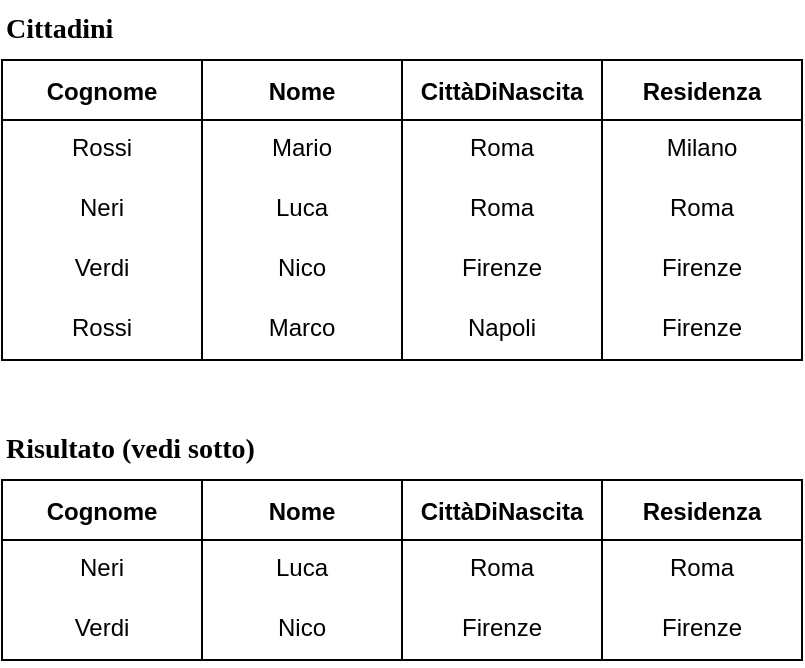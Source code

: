 <mxfile version="20.3.0" type="device"><diagram id="Gh4BnyOryf7dQKJKoOMl" name="Pagina-1"><mxGraphModel dx="981" dy="597" grid="1" gridSize="10" guides="1" tooltips="1" connect="1" arrows="1" fold="1" page="1" pageScale="1" pageWidth="1169" pageHeight="827" math="0" shadow="0"><root><mxCell id="0"/><mxCell id="1" parent="0"/><mxCell id="qO4rwevZXmY1EZX5DE78-31" value="Cognome" style="swimlane;startSize=30;" vertex="1" parent="1"><mxGeometry x="670" y="410" width="100" height="150" as="geometry"/></mxCell><mxCell id="qO4rwevZXmY1EZX5DE78-32" value="Rossi" style="text;strokeColor=none;fillColor=none;spacingLeft=4;spacingRight=4;overflow=hidden;rotatable=0;points=[[0,0.5],[1,0.5]];portConstraint=eastwest;fontSize=12;align=center;" vertex="1" parent="qO4rwevZXmY1EZX5DE78-31"><mxGeometry y="30" width="100" height="30" as="geometry"/></mxCell><mxCell id="qO4rwevZXmY1EZX5DE78-33" value="Neri" style="text;strokeColor=none;fillColor=none;spacingLeft=4;spacingRight=4;overflow=hidden;rotatable=0;points=[[0,0.5],[1,0.5]];portConstraint=eastwest;fontSize=12;align=center;" vertex="1" parent="qO4rwevZXmY1EZX5DE78-31"><mxGeometry y="60" width="100" height="30" as="geometry"/></mxCell><mxCell id="qO4rwevZXmY1EZX5DE78-34" value="Verdi" style="text;strokeColor=none;fillColor=none;spacingLeft=4;spacingRight=4;overflow=hidden;rotatable=0;points=[[0,0.5],[1,0.5]];portConstraint=eastwest;fontSize=12;align=center;" vertex="1" parent="qO4rwevZXmY1EZX5DE78-31"><mxGeometry y="90" width="100" height="30" as="geometry"/></mxCell><mxCell id="qO4rwevZXmY1EZX5DE78-35" value="Nome" style="swimlane;startSize=30;" vertex="1" parent="1"><mxGeometry x="770" y="410" width="100" height="150" as="geometry"/></mxCell><mxCell id="qO4rwevZXmY1EZX5DE78-36" value="Mario" style="text;strokeColor=none;fillColor=none;spacingLeft=4;spacingRight=4;overflow=hidden;rotatable=0;points=[[0,0.5],[1,0.5]];portConstraint=eastwest;fontSize=12;align=center;" vertex="1" parent="qO4rwevZXmY1EZX5DE78-35"><mxGeometry y="30" width="100" height="30" as="geometry"/></mxCell><mxCell id="qO4rwevZXmY1EZX5DE78-37" value="Luca" style="text;strokeColor=none;fillColor=none;spacingLeft=4;spacingRight=4;overflow=hidden;rotatable=0;points=[[0,0.5],[1,0.5]];portConstraint=eastwest;fontSize=12;align=center;" vertex="1" parent="qO4rwevZXmY1EZX5DE78-35"><mxGeometry y="60" width="100" height="30" as="geometry"/></mxCell><mxCell id="qO4rwevZXmY1EZX5DE78-38" value="Nico" style="text;strokeColor=none;fillColor=none;spacingLeft=4;spacingRight=4;overflow=hidden;rotatable=0;points=[[0,0.5],[1,0.5]];portConstraint=eastwest;fontSize=12;align=center;" vertex="1" parent="qO4rwevZXmY1EZX5DE78-35"><mxGeometry y="90" width="100" height="30" as="geometry"/></mxCell><mxCell id="qO4rwevZXmY1EZX5DE78-39" value="Marco" style="text;strokeColor=none;fillColor=none;spacingLeft=4;spacingRight=4;overflow=hidden;rotatable=0;points=[[0,0.5],[1,0.5]];portConstraint=eastwest;fontSize=12;align=center;" vertex="1" parent="qO4rwevZXmY1EZX5DE78-35"><mxGeometry y="120" width="100" height="30" as="geometry"/></mxCell><mxCell id="qO4rwevZXmY1EZX5DE78-40" value="CittàDiNascita" style="swimlane;startSize=30;" vertex="1" parent="1"><mxGeometry x="870" y="410" width="100" height="150" as="geometry"/></mxCell><mxCell id="qO4rwevZXmY1EZX5DE78-41" value="Roma" style="text;strokeColor=none;fillColor=none;spacingLeft=4;spacingRight=4;overflow=hidden;rotatable=0;points=[[0,0.5],[1,0.5]];portConstraint=eastwest;fontSize=12;align=center;" vertex="1" parent="qO4rwevZXmY1EZX5DE78-40"><mxGeometry y="30" width="100" height="30" as="geometry"/></mxCell><mxCell id="qO4rwevZXmY1EZX5DE78-42" value="Roma" style="text;strokeColor=none;fillColor=none;spacingLeft=4;spacingRight=4;overflow=hidden;rotatable=0;points=[[0,0.5],[1,0.5]];portConstraint=eastwest;fontSize=12;align=center;" vertex="1" parent="qO4rwevZXmY1EZX5DE78-40"><mxGeometry y="60" width="100" height="30" as="geometry"/></mxCell><mxCell id="qO4rwevZXmY1EZX5DE78-43" value="Firenze" style="text;strokeColor=none;fillColor=none;spacingLeft=4;spacingRight=4;overflow=hidden;rotatable=0;points=[[0,0.5],[1,0.5]];portConstraint=eastwest;fontSize=12;align=center;" vertex="1" parent="qO4rwevZXmY1EZX5DE78-40"><mxGeometry y="90" width="100" height="30" as="geometry"/></mxCell><mxCell id="qO4rwevZXmY1EZX5DE78-44" value="Napoli" style="text;strokeColor=none;fillColor=none;spacingLeft=4;spacingRight=4;overflow=hidden;rotatable=0;points=[[0,0.5],[1,0.5]];portConstraint=eastwest;fontSize=12;align=center;" vertex="1" parent="qO4rwevZXmY1EZX5DE78-40"><mxGeometry y="120" width="100" height="30" as="geometry"/></mxCell><mxCell id="qO4rwevZXmY1EZX5DE78-45" value="Cittadini" style="text;html=1;align=left;verticalAlign=middle;resizable=0;points=[];autosize=1;strokeColor=none;fillColor=none;fontStyle=1;fontFamily=Times New Roman;fontSize=14;" vertex="1" parent="1"><mxGeometry x="670" y="380" width="80" height="30" as="geometry"/></mxCell><mxCell id="qO4rwevZXmY1EZX5DE78-46" value="Cognome" style="swimlane;startSize=30;" vertex="1" parent="1"><mxGeometry x="670" y="620" width="100" height="90" as="geometry"/></mxCell><mxCell id="qO4rwevZXmY1EZX5DE78-47" value="Neri" style="text;strokeColor=none;fillColor=none;spacingLeft=4;spacingRight=4;overflow=hidden;rotatable=0;points=[[0,0.5],[1,0.5]];portConstraint=eastwest;fontSize=12;align=center;" vertex="1" parent="qO4rwevZXmY1EZX5DE78-46"><mxGeometry y="30" width="100" height="30" as="geometry"/></mxCell><mxCell id="qO4rwevZXmY1EZX5DE78-61" value="Verdi" style="text;strokeColor=none;fillColor=none;spacingLeft=4;spacingRight=4;overflow=hidden;rotatable=0;points=[[0,0.5],[1,0.5]];portConstraint=eastwest;fontSize=12;align=center;" vertex="1" parent="qO4rwevZXmY1EZX5DE78-46"><mxGeometry y="60" width="100" height="30" as="geometry"/></mxCell><mxCell id="qO4rwevZXmY1EZX5DE78-48" value="Nome" style="swimlane;startSize=30;" vertex="1" parent="1"><mxGeometry x="770" y="620" width="100" height="90" as="geometry"/></mxCell><mxCell id="qO4rwevZXmY1EZX5DE78-49" value="Luca" style="text;strokeColor=none;fillColor=none;spacingLeft=4;spacingRight=4;overflow=hidden;rotatable=0;points=[[0,0.5],[1,0.5]];portConstraint=eastwest;fontSize=12;align=center;" vertex="1" parent="qO4rwevZXmY1EZX5DE78-48"><mxGeometry y="30" width="100" height="30" as="geometry"/></mxCell><mxCell id="qO4rwevZXmY1EZX5DE78-62" value="Nico" style="text;strokeColor=none;fillColor=none;spacingLeft=4;spacingRight=4;overflow=hidden;rotatable=0;points=[[0,0.5],[1,0.5]];portConstraint=eastwest;fontSize=12;align=center;" vertex="1" parent="qO4rwevZXmY1EZX5DE78-48"><mxGeometry y="60" width="100" height="30" as="geometry"/></mxCell><mxCell id="qO4rwevZXmY1EZX5DE78-50" value="CittàDiNascita" style="swimlane;startSize=30;" vertex="1" parent="1"><mxGeometry x="870" y="620" width="100" height="90" as="geometry"/></mxCell><mxCell id="qO4rwevZXmY1EZX5DE78-51" value="Roma" style="text;strokeColor=none;fillColor=none;spacingLeft=4;spacingRight=4;overflow=hidden;rotatable=0;points=[[0,0.5],[1,0.5]];portConstraint=eastwest;fontSize=12;align=center;" vertex="1" parent="qO4rwevZXmY1EZX5DE78-50"><mxGeometry y="30" width="100" height="30" as="geometry"/></mxCell><mxCell id="qO4rwevZXmY1EZX5DE78-63" value="Firenze" style="text;strokeColor=none;fillColor=none;spacingLeft=4;spacingRight=4;overflow=hidden;rotatable=0;points=[[0,0.5],[1,0.5]];portConstraint=eastwest;fontSize=12;align=center;" vertex="1" parent="qO4rwevZXmY1EZX5DE78-50"><mxGeometry y="60" width="100" height="30" as="geometry"/></mxCell><mxCell id="qO4rwevZXmY1EZX5DE78-52" value="Risultato (vedi sotto)" style="text;html=1;align=left;verticalAlign=middle;resizable=0;points=[];autosize=1;strokeColor=none;fillColor=none;fontStyle=1;fontFamily=Times New Roman;fontSize=14;" vertex="1" parent="1"><mxGeometry x="670" y="590" width="150" height="30" as="geometry"/></mxCell><mxCell id="qO4rwevZXmY1EZX5DE78-53" value="Residenza" style="swimlane;startSize=30;" vertex="1" parent="1"><mxGeometry x="970" y="410" width="100" height="150" as="geometry"/></mxCell><mxCell id="qO4rwevZXmY1EZX5DE78-54" value="Milano" style="text;strokeColor=none;fillColor=none;spacingLeft=4;spacingRight=4;overflow=hidden;rotatable=0;points=[[0,0.5],[1,0.5]];portConstraint=eastwest;fontSize=12;align=center;" vertex="1" parent="qO4rwevZXmY1EZX5DE78-53"><mxGeometry y="30" width="100" height="30" as="geometry"/></mxCell><mxCell id="qO4rwevZXmY1EZX5DE78-55" value="Roma" style="text;strokeColor=none;fillColor=none;spacingLeft=4;spacingRight=4;overflow=hidden;rotatable=0;points=[[0,0.5],[1,0.5]];portConstraint=eastwest;fontSize=12;align=center;" vertex="1" parent="qO4rwevZXmY1EZX5DE78-53"><mxGeometry y="60" width="100" height="30" as="geometry"/></mxCell><mxCell id="qO4rwevZXmY1EZX5DE78-56" value="Firenze" style="text;strokeColor=none;fillColor=none;spacingLeft=4;spacingRight=4;overflow=hidden;rotatable=0;points=[[0,0.5],[1,0.5]];portConstraint=eastwest;fontSize=12;align=center;" vertex="1" parent="qO4rwevZXmY1EZX5DE78-53"><mxGeometry y="90" width="100" height="30" as="geometry"/></mxCell><mxCell id="qO4rwevZXmY1EZX5DE78-57" value="Firenze" style="text;strokeColor=none;fillColor=none;spacingLeft=4;spacingRight=4;overflow=hidden;rotatable=0;points=[[0,0.5],[1,0.5]];portConstraint=eastwest;fontSize=12;align=center;" vertex="1" parent="qO4rwevZXmY1EZX5DE78-53"><mxGeometry y="120" width="100" height="30" as="geometry"/></mxCell><mxCell id="qO4rwevZXmY1EZX5DE78-58" value="Rossi" style="text;strokeColor=none;fillColor=none;spacingLeft=4;spacingRight=4;overflow=hidden;rotatable=0;points=[[0,0.5],[1,0.5]];portConstraint=eastwest;fontSize=12;align=center;" vertex="1" parent="1"><mxGeometry x="670" y="530" width="100" height="30" as="geometry"/></mxCell><mxCell id="qO4rwevZXmY1EZX5DE78-59" value="Residenza" style="swimlane;startSize=30;" vertex="1" parent="1"><mxGeometry x="970" y="620" width="100" height="90" as="geometry"/></mxCell><mxCell id="qO4rwevZXmY1EZX5DE78-60" value="Roma" style="text;strokeColor=none;fillColor=none;spacingLeft=4;spacingRight=4;overflow=hidden;rotatable=0;points=[[0,0.5],[1,0.5]];portConstraint=eastwest;fontSize=12;align=center;" vertex="1" parent="qO4rwevZXmY1EZX5DE78-59"><mxGeometry y="30" width="100" height="30" as="geometry"/></mxCell><mxCell id="qO4rwevZXmY1EZX5DE78-64" value="Firenze" style="text;strokeColor=none;fillColor=none;spacingLeft=4;spacingRight=4;overflow=hidden;rotatable=0;points=[[0,0.5],[1,0.5]];portConstraint=eastwest;fontSize=12;align=center;" vertex="1" parent="qO4rwevZXmY1EZX5DE78-59"><mxGeometry y="60" width="100" height="30" as="geometry"/></mxCell></root></mxGraphModel></diagram></mxfile>